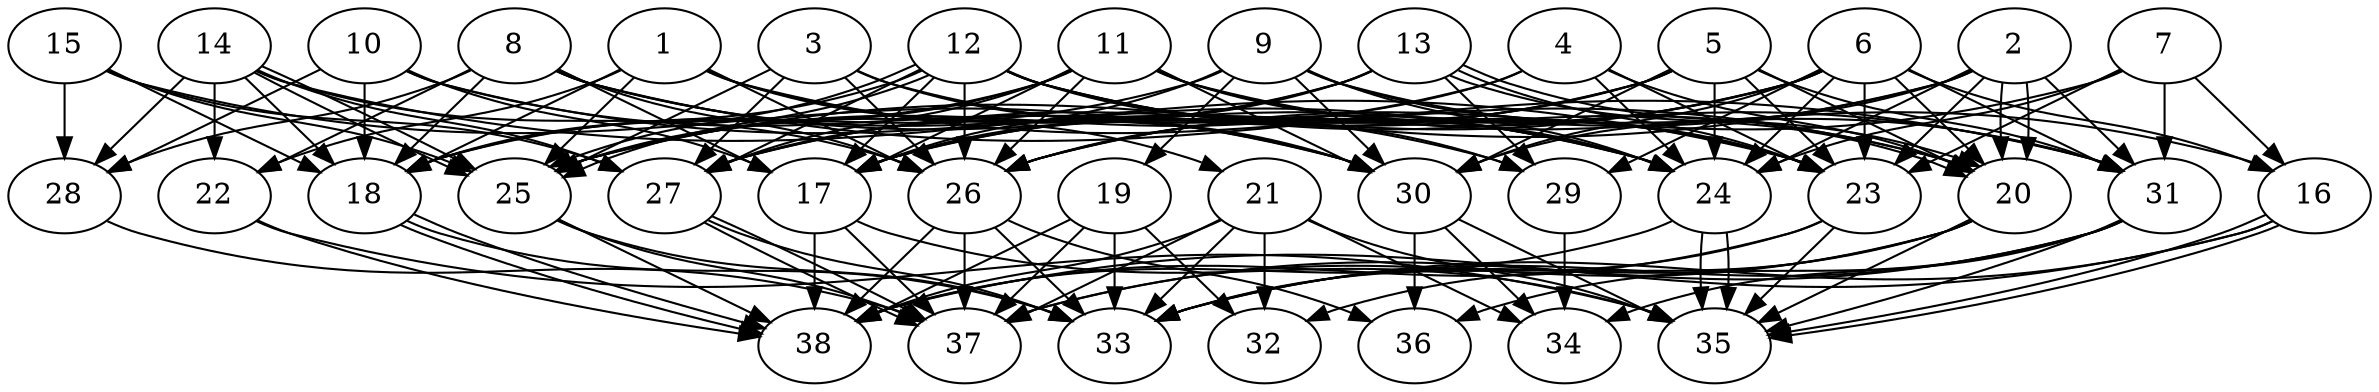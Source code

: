 // DAG (tier=3-complex, mode=compute, n=38, ccr=0.467, fat=0.748, density=0.701, regular=0.384, jump=0.339, mindata=1048576, maxdata=16777216)
// DAG automatically generated by daggen at Sun Aug 24 16:33:34 2025
// /home/ermia/Project/Environments/daggen/bin/daggen --dot --ccr 0.467 --fat 0.748 --regular 0.384 --density 0.701 --jump 0.339 --mindata 1048576 --maxdata 16777216 -n 38 
digraph G {
  1 [size="1123145536839197696", alpha="0.14", expect_size="561572768419598848"]
  1 -> 18 [size ="1470058622615552"]
  1 -> 20 [size ="1470058622615552"]
  1 -> 21 [size ="1470058622615552"]
  1 -> 22 [size ="1470058622615552"]
  1 -> 25 [size ="1470058622615552"]
  1 -> 26 [size ="1470058622615552"]
  1 -> 30 [size ="1470058622615552"]
  2 [size="67454196615321664", alpha="0.03", expect_size="33727098307660832"]
  2 -> 20 [size ="77575170818048"]
  2 -> 20 [size ="77575170818048"]
  2 -> 23 [size ="77575170818048"]
  2 -> 24 [size ="77575170818048"]
  2 -> 25 [size ="77575170818048"]
  2 -> 26 [size ="77575170818048"]
  2 -> 30 [size ="77575170818048"]
  2 -> 31 [size ="77575170818048"]
  3 [size="13861943150236776", alpha="0.16", expect_size="6930971575118388"]
  3 -> 24 [size ="824161811300352"]
  3 -> 25 [size ="824161811300352"]
  3 -> 26 [size ="824161811300352"]
  3 -> 27 [size ="824161811300352"]
  3 -> 30 [size ="824161811300352"]
  4 [size="206051426286140653568", alpha="0.15", expect_size="103025713143070326784"]
  4 -> 17 [size ="279087511764992"]
  4 -> 20 [size ="279087511764992"]
  4 -> 23 [size ="279087511764992"]
  4 -> 24 [size ="279087511764992"]
  4 -> 25 [size ="279087511764992"]
  5 [size="262474433726950752", alpha="0.08", expect_size="131237216863475376"]
  5 -> 17 [size ="114715925676032"]
  5 -> 20 [size ="114715925676032"]
  5 -> 23 [size ="114715925676032"]
  5 -> 24 [size ="114715925676032"]
  5 -> 26 [size ="114715925676032"]
  5 -> 27 [size ="114715925676032"]
  5 -> 30 [size ="114715925676032"]
  5 -> 31 [size ="114715925676032"]
  6 [size="30404982509622263808", alpha="0.08", expect_size="15202491254811131904"]
  6 -> 16 [size ="77932718456832"]
  6 -> 17 [size ="77932718456832"]
  6 -> 20 [size ="77932718456832"]
  6 -> 23 [size ="77932718456832"]
  6 -> 24 [size ="77932718456832"]
  6 -> 26 [size ="77932718456832"]
  6 -> 27 [size ="77932718456832"]
  6 -> 29 [size ="77932718456832"]
  6 -> 30 [size ="77932718456832"]
  6 -> 31 [size ="77932718456832"]
  7 [size="572746484986937344000", alpha="0.03", expect_size="286373242493468672000"]
  7 -> 16 [size ="551736364236800"]
  7 -> 23 [size ="551736364236800"]
  7 -> 24 [size ="551736364236800"]
  7 -> 26 [size ="551736364236800"]
  7 -> 31 [size ="551736364236800"]
  8 [size="11643278063933868", alpha="0.05", expect_size="5821639031966934"]
  8 -> 17 [size ="590491733196800"]
  8 -> 18 [size ="590491733196800"]
  8 -> 22 [size ="590491733196800"]
  8 -> 24 [size ="590491733196800"]
  8 -> 26 [size ="590491733196800"]
  8 -> 28 [size ="590491733196800"]
  8 -> 29 [size ="590491733196800"]
  8 -> 31 [size ="590491733196800"]
  9 [size="290273220111319957504", alpha="0.10", expect_size="145136610055659978752"]
  9 -> 17 [size ="350720620494848"]
  9 -> 18 [size ="350720620494848"]
  9 -> 19 [size ="350720620494848"]
  9 -> 23 [size ="350720620494848"]
  9 -> 24 [size ="350720620494848"]
  9 -> 30 [size ="350720620494848"]
  9 -> 31 [size ="350720620494848"]
  10 [size="540096105484888384", alpha="0.05", expect_size="270048052742444192"]
  10 -> 17 [size ="1083881042214912"]
  10 -> 18 [size ="1083881042214912"]
  10 -> 24 [size ="1083881042214912"]
  10 -> 28 [size ="1083881042214912"]
  10 -> 30 [size ="1083881042214912"]
  11 [size="77300065479163904000", alpha="0.10", expect_size="38650032739581952000"]
  11 -> 16 [size ="145169894604800"]
  11 -> 17 [size ="145169894604800"]
  11 -> 18 [size ="145169894604800"]
  11 -> 23 [size ="145169894604800"]
  11 -> 24 [size ="145169894604800"]
  11 -> 25 [size ="145169894604800"]
  11 -> 26 [size ="145169894604800"]
  11 -> 27 [size ="145169894604800"]
  11 -> 30 [size ="145169894604800"]
  12 [size="13865701079897216", alpha="0.13", expect_size="6932850539948608"]
  12 -> 17 [size ="554188220137472"]
  12 -> 18 [size ="554188220137472"]
  12 -> 20 [size ="554188220137472"]
  12 -> 23 [size ="554188220137472"]
  12 -> 25 [size ="554188220137472"]
  12 -> 25 [size ="554188220137472"]
  12 -> 26 [size ="554188220137472"]
  12 -> 27 [size ="554188220137472"]
  12 -> 29 [size ="554188220137472"]
  12 -> 31 [size ="554188220137472"]
  13 [size="16716890470982090752", alpha="0.05", expect_size="8358445235491045376"]
  13 -> 17 [size ="52303046377472"]
  13 -> 20 [size ="52303046377472"]
  13 -> 20 [size ="52303046377472"]
  13 -> 23 [size ="52303046377472"]
  13 -> 25 [size ="52303046377472"]
  13 -> 27 [size ="52303046377472"]
  13 -> 29 [size ="52303046377472"]
  14 [size="12743118619131510784", alpha="0.11", expect_size="6371559309565755392"]
  14 -> 18 [size ="43645600268288"]
  14 -> 22 [size ="43645600268288"]
  14 -> 23 [size ="43645600268288"]
  14 -> 25 [size ="43645600268288"]
  14 -> 25 [size ="43645600268288"]
  14 -> 26 [size ="43645600268288"]
  14 -> 27 [size ="43645600268288"]
  14 -> 28 [size ="43645600268288"]
  15 [size="25354478452860232", alpha="0.03", expect_size="12677239226430116"]
  15 -> 18 [size ="1109972297449472"]
  15 -> 25 [size ="1109972297449472"]
  15 -> 27 [size ="1109972297449472"]
  15 -> 28 [size ="1109972297449472"]
  15 -> 30 [size ="1109972297449472"]
  16 [size="5233224172008109", alpha="0.17", expect_size="2616612086004054"]
  16 -> 33 [size ="579145142632448"]
  16 -> 35 [size ="579145142632448"]
  16 -> 35 [size ="579145142632448"]
  16 -> 38 [size ="579145142632448"]
  17 [size="617731822135344627712", alpha="0.03", expect_size="308865911067672313856"]
  17 -> 35 [size ="580260894605312"]
  17 -> 37 [size ="580260894605312"]
  17 -> 38 [size ="580260894605312"]
  18 [size="626912559220484210688", alpha="0.14", expect_size="313456279610242105344"]
  18 -> 33 [size ="585995976179712"]
  18 -> 38 [size ="585995976179712"]
  18 -> 38 [size ="585995976179712"]
  19 [size="279965069995685888", alpha="0.14", expect_size="139982534997842944"]
  19 -> 32 [size ="183652138876928"]
  19 -> 33 [size ="183652138876928"]
  19 -> 37 [size ="183652138876928"]
  19 -> 38 [size ="183652138876928"]
  20 [size="2314652026471100448768", alpha="0.17", expect_size="1157326013235550224384"]
  20 -> 32 [size ="1399846644744192"]
  20 -> 33 [size ="1399846644744192"]
  20 -> 35 [size ="1399846644744192"]
  20 -> 37 [size ="1399846644744192"]
  21 [size="30315292353626112000", alpha="0.04", expect_size="15157646176813056000"]
  21 -> 32 [size ="77779383091200"]
  21 -> 33 [size ="77779383091200"]
  21 -> 34 [size ="77779383091200"]
  21 -> 35 [size ="77779383091200"]
  21 -> 37 [size ="77779383091200"]
  21 -> 38 [size ="77779383091200"]
  22 [size="80358374952117856", alpha="0.15", expect_size="40179187476058928"]
  22 -> 35 [size ="38237162700800"]
  22 -> 38 [size ="38237162700800"]
  23 [size="17484423156235456", alpha="0.10", expect_size="8742211578117728"]
  23 -> 33 [size ="12608715358208"]
  23 -> 35 [size ="12608715358208"]
  23 -> 38 [size ="12608715358208"]
  24 [size="659411697664000000000", alpha="0.19", expect_size="329705848832000000000"]
  24 -> 35 [size ="606076928000000"]
  24 -> 35 [size ="606076928000000"]
  24 -> 38 [size ="606076928000000"]
  25 [size="2934139907920305664", alpha="0.05", expect_size="1467069953960152832"]
  25 -> 33 [size ="1431229433905152"]
  25 -> 37 [size ="1431229433905152"]
  25 -> 38 [size ="1431229433905152"]
  26 [size="1324504345215282688", alpha="0.16", expect_size="662252172607641344"]
  26 -> 33 [size ="779226554826752"]
  26 -> 36 [size ="779226554826752"]
  26 -> 37 [size ="779226554826752"]
  26 -> 38 [size ="779226554826752"]
  27 [size="34107864791145424", alpha="0.15", expect_size="17053932395572712"]
  27 -> 33 [size ="2171440849747968"]
  27 -> 37 [size ="2171440849747968"]
  27 -> 37 [size ="2171440849747968"]
  28 [size="1066991446169208487936", alpha="0.14", expect_size="533495723084604243968"]
  28 -> 37 [size ="835341284016128"]
  29 [size="313942464903979712", alpha="0.06", expect_size="156971232451989856"]
  29 -> 34 [size ="146849763688448"]
  30 [size="607098060886629154816", alpha="0.10", expect_size="303549030443314577408"]
  30 -> 34 [size ="573582488895488"]
  30 -> 35 [size ="573582488895488"]
  30 -> 36 [size ="573582488895488"]
  31 [size="5835928226755718", alpha="0.13", expect_size="2917964113377859"]
  31 -> 33 [size ="95438275346432"]
  31 -> 34 [size ="95438275346432"]
  31 -> 35 [size ="95438275346432"]
  31 -> 36 [size ="95438275346432"]
  31 -> 37 [size ="95438275346432"]
  32 [size="6494430159677890", alpha="0.02", expect_size="3247215079838945"]
  33 [size="91911615272001056", alpha="0.10", expect_size="45955807636000528"]
  34 [size="3984088796880033", alpha="0.04", expect_size="1992044398440016"]
  35 [size="1140567477899133952", alpha="0.00", expect_size="570283738949566976"]
  36 [size="1742760845385088768", alpha="0.16", expect_size="871380422692544384"]
  37 [size="553016416743093504", alpha="0.16", expect_size="276508208371546752"]
  38 [size="257889041071686549504", alpha="0.10", expect_size="128944520535843274752"]
}